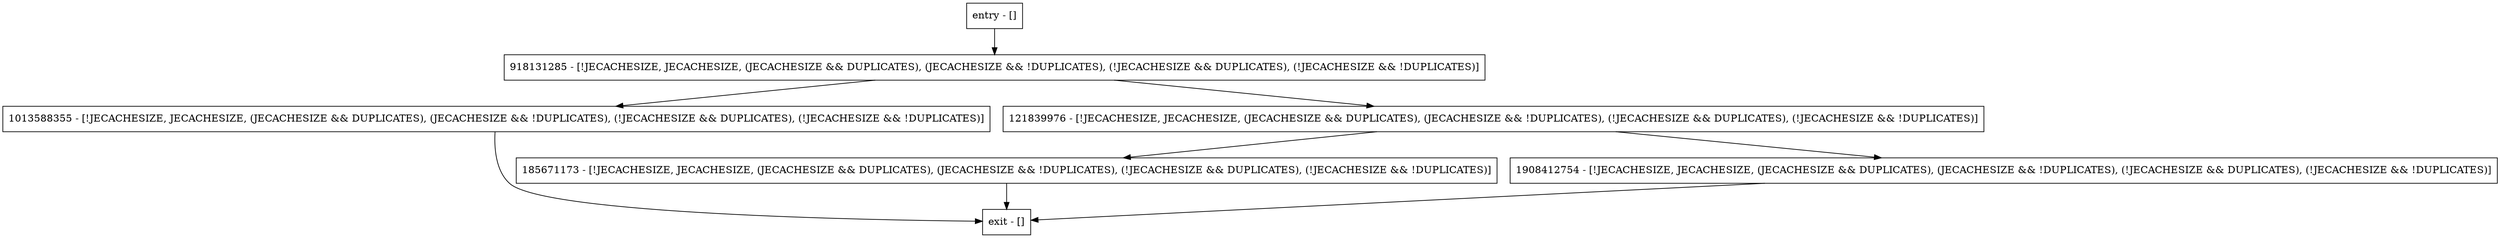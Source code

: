 digraph putInternal {
node [shape=record];
entry [label="entry - []"];
exit [label="exit - []"];
185671173 [label="185671173 - [!JECACHESIZE, JECACHESIZE, (JECACHESIZE && DUPLICATES), (JECACHESIZE && !DUPLICATES), (!JECACHESIZE && DUPLICATES), (!JECACHESIZE && !DUPLICATES)]"];
1013588355 [label="1013588355 - [!JECACHESIZE, JECACHESIZE, (JECACHESIZE && DUPLICATES), (JECACHESIZE && !DUPLICATES), (!JECACHESIZE && DUPLICATES), (!JECACHESIZE && !DUPLICATES)]"];
121839976 [label="121839976 - [!JECACHESIZE, JECACHESIZE, (JECACHESIZE && DUPLICATES), (JECACHESIZE && !DUPLICATES), (!JECACHESIZE && DUPLICATES), (!JECACHESIZE && !DUPLICATES)]"];
918131285 [label="918131285 - [!JECACHESIZE, JECACHESIZE, (JECACHESIZE && DUPLICATES), (JECACHESIZE && !DUPLICATES), (!JECACHESIZE && DUPLICATES), (!JECACHESIZE && !DUPLICATES)]"];
1908412754 [label="1908412754 - [!JECACHESIZE, JECACHESIZE, (JECACHESIZE && DUPLICATES), (JECACHESIZE && !DUPLICATES), (!JECACHESIZE && DUPLICATES), (!JECACHESIZE && !DUPLICATES)]"];
entry;
exit;
entry -> 918131285;
185671173 -> exit;
1013588355 -> exit;
121839976 -> 185671173;
121839976 -> 1908412754;
918131285 -> 1013588355;
918131285 -> 121839976;
1908412754 -> exit;
}
